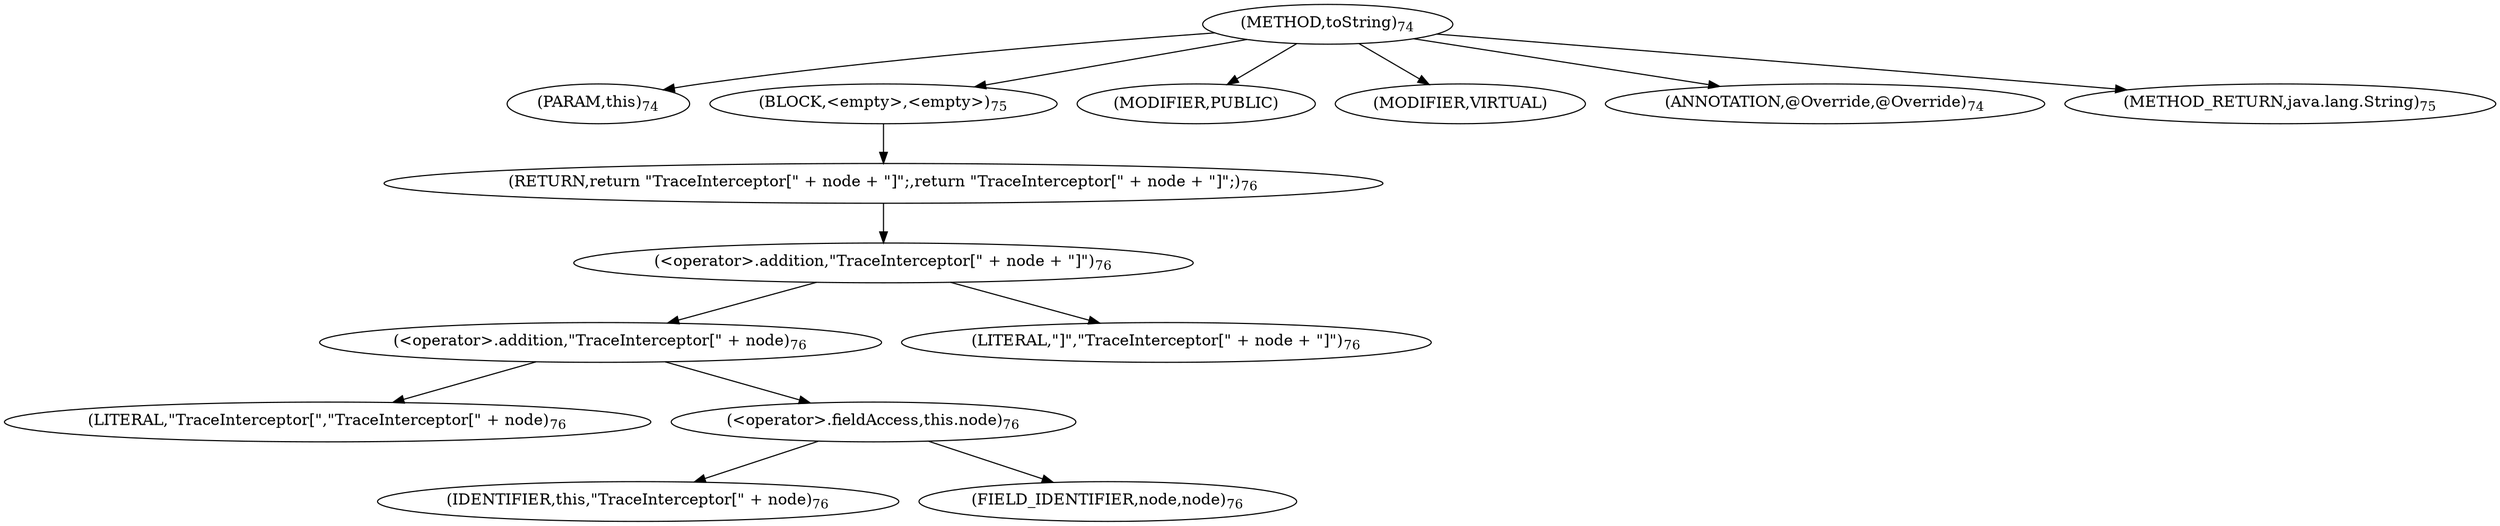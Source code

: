 digraph "toString" {  
"165" [label = <(METHOD,toString)<SUB>74</SUB>> ]
"166" [label = <(PARAM,this)<SUB>74</SUB>> ]
"167" [label = <(BLOCK,&lt;empty&gt;,&lt;empty&gt;)<SUB>75</SUB>> ]
"168" [label = <(RETURN,return &quot;TraceInterceptor[&quot; + node + &quot;]&quot;;,return &quot;TraceInterceptor[&quot; + node + &quot;]&quot;;)<SUB>76</SUB>> ]
"169" [label = <(&lt;operator&gt;.addition,&quot;TraceInterceptor[&quot; + node + &quot;]&quot;)<SUB>76</SUB>> ]
"170" [label = <(&lt;operator&gt;.addition,&quot;TraceInterceptor[&quot; + node)<SUB>76</SUB>> ]
"171" [label = <(LITERAL,&quot;TraceInterceptor[&quot;,&quot;TraceInterceptor[&quot; + node)<SUB>76</SUB>> ]
"172" [label = <(&lt;operator&gt;.fieldAccess,this.node)<SUB>76</SUB>> ]
"173" [label = <(IDENTIFIER,this,&quot;TraceInterceptor[&quot; + node)<SUB>76</SUB>> ]
"174" [label = <(FIELD_IDENTIFIER,node,node)<SUB>76</SUB>> ]
"175" [label = <(LITERAL,&quot;]&quot;,&quot;TraceInterceptor[&quot; + node + &quot;]&quot;)<SUB>76</SUB>> ]
"176" [label = <(MODIFIER,PUBLIC)> ]
"177" [label = <(MODIFIER,VIRTUAL)> ]
"178" [label = <(ANNOTATION,@Override,@Override)<SUB>74</SUB>> ]
"179" [label = <(METHOD_RETURN,java.lang.String)<SUB>75</SUB>> ]
  "165" -> "166" 
  "165" -> "167" 
  "165" -> "176" 
  "165" -> "177" 
  "165" -> "178" 
  "165" -> "179" 
  "167" -> "168" 
  "168" -> "169" 
  "169" -> "170" 
  "169" -> "175" 
  "170" -> "171" 
  "170" -> "172" 
  "172" -> "173" 
  "172" -> "174" 
}

